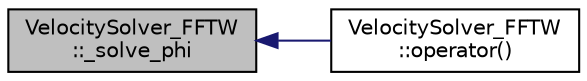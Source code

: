 digraph "VelocitySolver_FFTW::_solve_phi"
{
  edge [fontname="Helvetica",fontsize="10",labelfontname="Helvetica",labelfontsize="10"];
  node [fontname="Helvetica",fontsize="10",shape=record];
  rankdir="LR";
  Node1 [label="VelocitySolver_FFTW\l::_solve_phi",height=0.2,width=0.4,color="black", fillcolor="grey75", style="filled", fontcolor="black"];
  Node1 -> Node2 [dir="back",color="midnightblue",fontsize="10",style="solid",fontname="Helvetica"];
  Node2 [label="VelocitySolver_FFTW\l::operator()",height=0.2,width=0.4,color="black", fillcolor="white", style="filled",URL="$class_velocity_solver___f_f_t_w.html#a95cbb50d8bfc937b4d9bcd9a97b7228f"];
}
